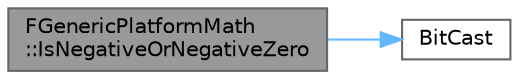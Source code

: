 digraph "FGenericPlatformMath::IsNegativeOrNegativeZero"
{
 // INTERACTIVE_SVG=YES
 // LATEX_PDF_SIZE
  bgcolor="transparent";
  edge [fontname=Helvetica,fontsize=10,labelfontname=Helvetica,labelfontsize=10];
  node [fontname=Helvetica,fontsize=10,shape=box,height=0.2,width=0.4];
  rankdir="LR";
  Node1 [id="Node000001",label="FGenericPlatformMath\l::IsNegativeOrNegativeZero",height=0.2,width=0.4,color="gray40", fillcolor="grey60", style="filled", fontcolor="black",tooltip=" "];
  Node1 -> Node2 [id="edge1_Node000001_Node000002",color="steelblue1",style="solid",tooltip=" "];
  Node2 [id="Node000002",label="BitCast",height=0.2,width=0.4,color="grey40", fillcolor="white", style="filled",URL="$df/d0a/TypeCompatibleBytes_8h.html#a9f51593011f2657d9cd7fc1bccc239d5",tooltip=" "];
}
